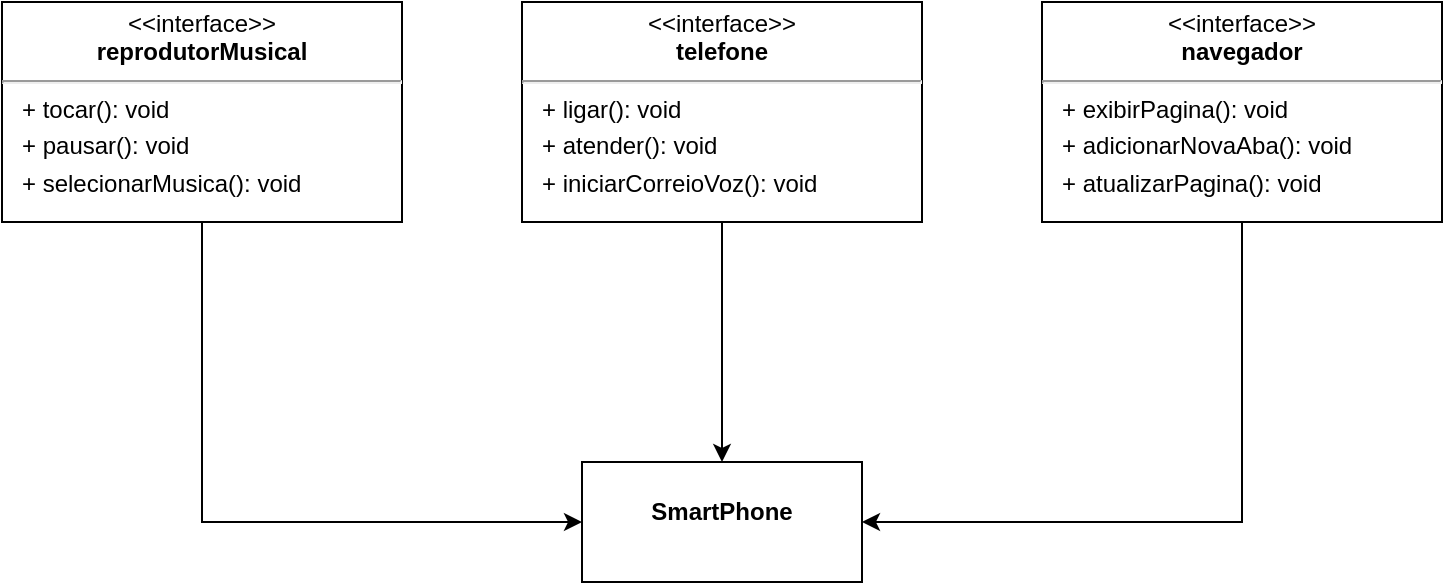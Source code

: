 <mxfile version="22.0.4" type="device">
  <diagram name="Página-1" id="22YUY2OJUs7KVUs76pKQ">
    <mxGraphModel dx="1426" dy="759" grid="1" gridSize="10" guides="1" tooltips="1" connect="1" arrows="1" fold="1" page="1" pageScale="1" pageWidth="1169" pageHeight="827" math="0" shadow="0">
      <root>
        <mxCell id="0" />
        <mxCell id="1" parent="0" />
        <mxCell id="jDkEeV7M6EIP0vem2a94-5" style="edgeStyle=orthogonalEdgeStyle;rounded=0;orthogonalLoop=1;jettySize=auto;html=1;entryX=0;entryY=0.5;entryDx=0;entryDy=0;" edge="1" parent="1" source="jDkEeV7M6EIP0vem2a94-1" target="jDkEeV7M6EIP0vem2a94-4">
          <mxGeometry relative="1" as="geometry">
            <Array as="points">
              <mxPoint x="330" y="450" />
            </Array>
          </mxGeometry>
        </mxCell>
        <mxCell id="jDkEeV7M6EIP0vem2a94-1" value="&lt;p style=&quot;margin:0px;margin-top:4px;text-align:center;&quot;&gt;&amp;lt;&amp;lt;interface&amp;gt;&amp;gt;&lt;br&gt;&lt;b&gt;reprodutorMusical&lt;/b&gt;&lt;/p&gt;&lt;hr&gt;&lt;p style=&quot;margin:0px;margin-top:4px;margin-left:10px;text-align:left;&quot;&gt;+ tocar(): void&lt;/p&gt;&lt;p style=&quot;margin:0px;margin-top:4px;margin-left:10px;text-align:left;&quot;&gt;+ pausar(): void&lt;br&gt;&lt;/p&gt;&lt;p style=&quot;margin:0px;margin-top:4px;margin-left:10px;text-align:left;&quot;&gt;+ selecionarMusica(): void&lt;/p&gt;" style="shape=rect;html=1;overflow=fill;whiteSpace=wrap;" vertex="1" parent="1">
          <mxGeometry x="230" y="190" width="200" height="110" as="geometry" />
        </mxCell>
        <mxCell id="jDkEeV7M6EIP0vem2a94-7" style="edgeStyle=orthogonalEdgeStyle;rounded=0;orthogonalLoop=1;jettySize=auto;html=1;entryX=0.5;entryY=0;entryDx=0;entryDy=0;" edge="1" parent="1" source="jDkEeV7M6EIP0vem2a94-2" target="jDkEeV7M6EIP0vem2a94-4">
          <mxGeometry relative="1" as="geometry" />
        </mxCell>
        <mxCell id="jDkEeV7M6EIP0vem2a94-2" value="&lt;p style=&quot;margin:0px;margin-top:4px;text-align:center;&quot;&gt;&amp;lt;&amp;lt;interface&amp;gt;&amp;gt;&lt;br&gt;&lt;b&gt;telefone&lt;/b&gt;&lt;/p&gt;&lt;hr&gt;&lt;p style=&quot;margin:0px;margin-top:4px;margin-left:10px;text-align:left;&quot;&gt;+ ligar(): void&lt;/p&gt;&lt;p style=&quot;margin:0px;margin-top:4px;margin-left:10px;text-align:left;&quot;&gt;+ atender(): void&lt;br&gt;&lt;/p&gt;&lt;p style=&quot;margin:0px;margin-top:4px;margin-left:10px;text-align:left;&quot;&gt;+ iniciarCorreioVoz(): void&lt;/p&gt;" style="shape=rect;html=1;overflow=fill;whiteSpace=wrap;" vertex="1" parent="1">
          <mxGeometry x="490" y="190" width="200" height="110" as="geometry" />
        </mxCell>
        <mxCell id="jDkEeV7M6EIP0vem2a94-8" style="edgeStyle=orthogonalEdgeStyle;rounded=0;orthogonalLoop=1;jettySize=auto;html=1;entryX=1;entryY=0.5;entryDx=0;entryDy=0;" edge="1" parent="1" source="jDkEeV7M6EIP0vem2a94-3" target="jDkEeV7M6EIP0vem2a94-4">
          <mxGeometry relative="1" as="geometry">
            <Array as="points">
              <mxPoint x="850" y="450" />
            </Array>
          </mxGeometry>
        </mxCell>
        <mxCell id="jDkEeV7M6EIP0vem2a94-3" value="&lt;p style=&quot;margin:0px;margin-top:4px;text-align:center;&quot;&gt;&amp;lt;&amp;lt;interface&amp;gt;&amp;gt;&lt;br&gt;&lt;b&gt;navegador&lt;/b&gt;&lt;/p&gt;&lt;hr&gt;&lt;p style=&quot;margin:0px;margin-top:4px;margin-left:10px;text-align:left;&quot;&gt;+ exibirPagina(): void&lt;/p&gt;&lt;p style=&quot;margin:0px;margin-top:4px;margin-left:10px;text-align:left;&quot;&gt;+ adicionarNovaAba(): void&lt;br&gt;&lt;/p&gt;&lt;p style=&quot;margin:0px;margin-top:4px;margin-left:10px;text-align:left;&quot;&gt;+ atualizarPagina(): void&lt;/p&gt;" style="shape=rect;html=1;overflow=fill;whiteSpace=wrap;" vertex="1" parent="1">
          <mxGeometry x="750" y="190" width="200" height="110" as="geometry" />
        </mxCell>
        <mxCell id="jDkEeV7M6EIP0vem2a94-4" value="&lt;p style=&quot;margin:0px;margin-top:4px;text-align:center;&quot;&gt;&lt;br&gt;&lt;b&gt;SmartPhone&lt;/b&gt;&lt;/p&gt;" style="verticalAlign=top;align=left;overflow=fill;fontSize=12;fontFamily=Helvetica;html=1;whiteSpace=wrap;" vertex="1" parent="1">
          <mxGeometry x="520" y="420" width="140" height="60" as="geometry" />
        </mxCell>
      </root>
    </mxGraphModel>
  </diagram>
</mxfile>
